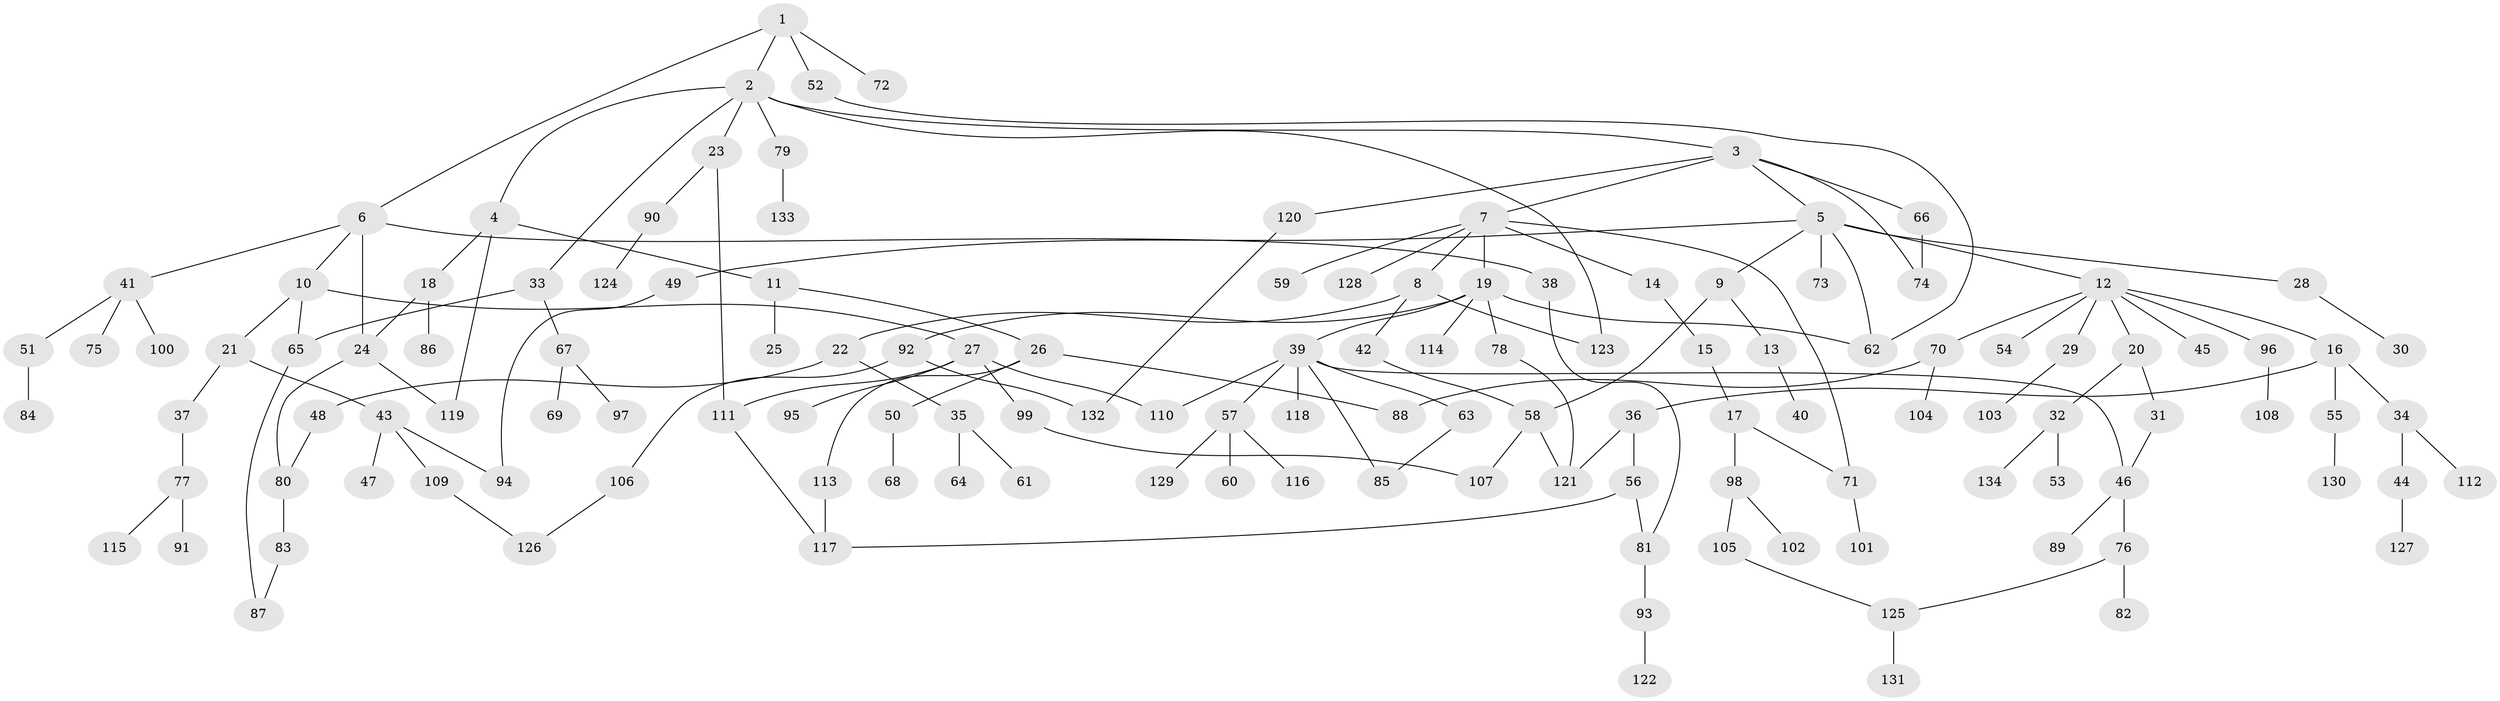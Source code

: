 // Generated by graph-tools (version 1.1) at 2025/10/02/27/25 16:10:52]
// undirected, 134 vertices, 159 edges
graph export_dot {
graph [start="1"]
  node [color=gray90,style=filled];
  1;
  2;
  3;
  4;
  5;
  6;
  7;
  8;
  9;
  10;
  11;
  12;
  13;
  14;
  15;
  16;
  17;
  18;
  19;
  20;
  21;
  22;
  23;
  24;
  25;
  26;
  27;
  28;
  29;
  30;
  31;
  32;
  33;
  34;
  35;
  36;
  37;
  38;
  39;
  40;
  41;
  42;
  43;
  44;
  45;
  46;
  47;
  48;
  49;
  50;
  51;
  52;
  53;
  54;
  55;
  56;
  57;
  58;
  59;
  60;
  61;
  62;
  63;
  64;
  65;
  66;
  67;
  68;
  69;
  70;
  71;
  72;
  73;
  74;
  75;
  76;
  77;
  78;
  79;
  80;
  81;
  82;
  83;
  84;
  85;
  86;
  87;
  88;
  89;
  90;
  91;
  92;
  93;
  94;
  95;
  96;
  97;
  98;
  99;
  100;
  101;
  102;
  103;
  104;
  105;
  106;
  107;
  108;
  109;
  110;
  111;
  112;
  113;
  114;
  115;
  116;
  117;
  118;
  119;
  120;
  121;
  122;
  123;
  124;
  125;
  126;
  127;
  128;
  129;
  130;
  131;
  132;
  133;
  134;
  1 -- 2;
  1 -- 6;
  1 -- 52;
  1 -- 72;
  2 -- 3;
  2 -- 4;
  2 -- 23;
  2 -- 33;
  2 -- 79;
  2 -- 123;
  3 -- 5;
  3 -- 7;
  3 -- 66;
  3 -- 120;
  3 -- 74;
  4 -- 11;
  4 -- 18;
  4 -- 119;
  5 -- 9;
  5 -- 12;
  5 -- 28;
  5 -- 49;
  5 -- 73;
  5 -- 62;
  6 -- 10;
  6 -- 38;
  6 -- 41;
  6 -- 24;
  7 -- 8;
  7 -- 14;
  7 -- 19;
  7 -- 59;
  7 -- 128;
  7 -- 71;
  8 -- 22;
  8 -- 42;
  8 -- 123;
  9 -- 13;
  9 -- 58;
  10 -- 21;
  10 -- 27;
  10 -- 65;
  11 -- 25;
  11 -- 26;
  12 -- 16;
  12 -- 20;
  12 -- 29;
  12 -- 45;
  12 -- 54;
  12 -- 70;
  12 -- 96;
  13 -- 40;
  14 -- 15;
  15 -- 17;
  16 -- 34;
  16 -- 36;
  16 -- 55;
  17 -- 71;
  17 -- 98;
  18 -- 24;
  18 -- 86;
  19 -- 39;
  19 -- 78;
  19 -- 92;
  19 -- 114;
  19 -- 62;
  20 -- 31;
  20 -- 32;
  21 -- 37;
  21 -- 43;
  22 -- 35;
  22 -- 48;
  23 -- 90;
  23 -- 111;
  24 -- 119;
  24 -- 80;
  26 -- 50;
  26 -- 113;
  26 -- 88;
  27 -- 95;
  27 -- 99;
  27 -- 111;
  27 -- 110;
  28 -- 30;
  29 -- 103;
  31 -- 46;
  32 -- 53;
  32 -- 134;
  33 -- 65;
  33 -- 67;
  34 -- 44;
  34 -- 112;
  35 -- 61;
  35 -- 64;
  36 -- 56;
  36 -- 121;
  37 -- 77;
  38 -- 81;
  39 -- 46;
  39 -- 57;
  39 -- 63;
  39 -- 85;
  39 -- 110;
  39 -- 118;
  41 -- 51;
  41 -- 75;
  41 -- 100;
  42 -- 58;
  43 -- 47;
  43 -- 94;
  43 -- 109;
  44 -- 127;
  46 -- 76;
  46 -- 89;
  48 -- 80;
  49 -- 94;
  50 -- 68;
  51 -- 84;
  52 -- 62;
  55 -- 130;
  56 -- 81;
  56 -- 117;
  57 -- 60;
  57 -- 116;
  57 -- 129;
  58 -- 107;
  58 -- 121;
  63 -- 85;
  65 -- 87;
  66 -- 74;
  67 -- 69;
  67 -- 97;
  70 -- 88;
  70 -- 104;
  71 -- 101;
  76 -- 82;
  76 -- 125;
  77 -- 91;
  77 -- 115;
  78 -- 121;
  79 -- 133;
  80 -- 83;
  81 -- 93;
  83 -- 87;
  90 -- 124;
  92 -- 106;
  92 -- 132;
  93 -- 122;
  96 -- 108;
  98 -- 102;
  98 -- 105;
  99 -- 107;
  105 -- 125;
  106 -- 126;
  109 -- 126;
  111 -- 117;
  113 -- 117;
  120 -- 132;
  125 -- 131;
}
